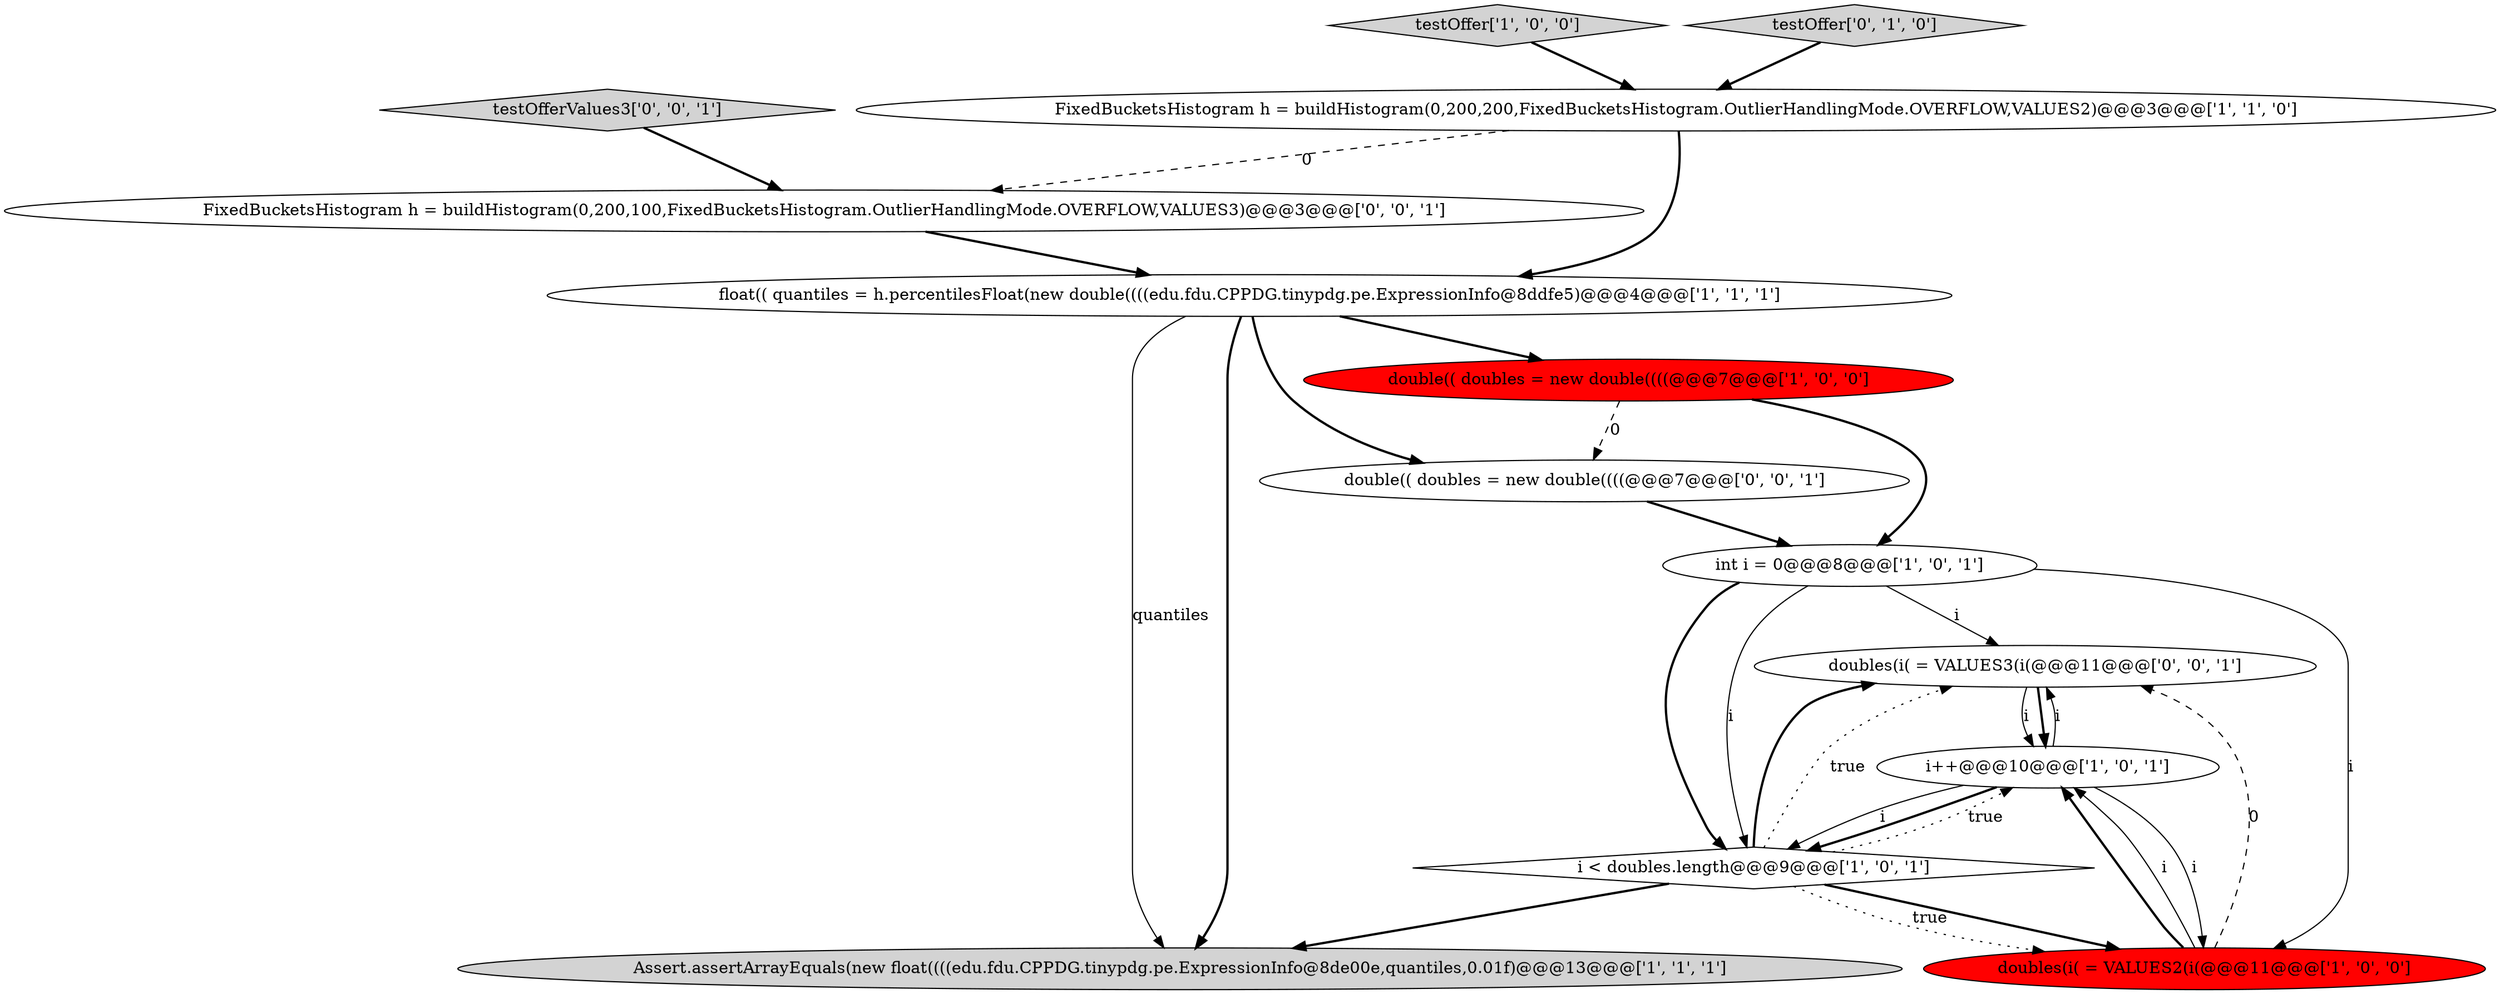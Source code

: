 digraph {
1 [style = filled, label = "int i = 0@@@8@@@['1', '0', '1']", fillcolor = white, shape = ellipse image = "AAA0AAABBB1BBB"];
13 [style = filled, label = "doubles(i( = VALUES3(i(@@@11@@@['0', '0', '1']", fillcolor = white, shape = ellipse image = "AAA0AAABBB3BBB"];
12 [style = filled, label = "double(( doubles = new double((((@@@7@@@['0', '0', '1']", fillcolor = white, shape = ellipse image = "AAA0AAABBB3BBB"];
11 [style = filled, label = "FixedBucketsHistogram h = buildHistogram(0,200,100,FixedBucketsHistogram.OutlierHandlingMode.OVERFLOW,VALUES3)@@@3@@@['0', '0', '1']", fillcolor = white, shape = ellipse image = "AAA0AAABBB3BBB"];
7 [style = filled, label = "Assert.assertArrayEquals(new float((((edu.fdu.CPPDG.tinypdg.pe.ExpressionInfo@8de00e,quantiles,0.01f)@@@13@@@['1', '1', '1']", fillcolor = lightgray, shape = ellipse image = "AAA0AAABBB1BBB"];
3 [style = filled, label = "i < doubles.length@@@9@@@['1', '0', '1']", fillcolor = white, shape = diamond image = "AAA0AAABBB1BBB"];
8 [style = filled, label = "testOffer['1', '0', '0']", fillcolor = lightgray, shape = diamond image = "AAA0AAABBB1BBB"];
10 [style = filled, label = "testOfferValues3['0', '0', '1']", fillcolor = lightgray, shape = diamond image = "AAA0AAABBB3BBB"];
5 [style = filled, label = "FixedBucketsHistogram h = buildHistogram(0,200,200,FixedBucketsHistogram.OutlierHandlingMode.OVERFLOW,VALUES2)@@@3@@@['1', '1', '0']", fillcolor = white, shape = ellipse image = "AAA0AAABBB1BBB"];
6 [style = filled, label = "doubles(i( = VALUES2(i(@@@11@@@['1', '0', '0']", fillcolor = red, shape = ellipse image = "AAA1AAABBB1BBB"];
9 [style = filled, label = "testOffer['0', '1', '0']", fillcolor = lightgray, shape = diamond image = "AAA0AAABBB2BBB"];
4 [style = filled, label = "float(( quantiles = h.percentilesFloat(new double((((edu.fdu.CPPDG.tinypdg.pe.ExpressionInfo@8ddfe5)@@@4@@@['1', '1', '1']", fillcolor = white, shape = ellipse image = "AAA0AAABBB1BBB"];
2 [style = filled, label = "double(( doubles = new double((((@@@7@@@['1', '0', '0']", fillcolor = red, shape = ellipse image = "AAA1AAABBB1BBB"];
0 [style = filled, label = "i++@@@10@@@['1', '0', '1']", fillcolor = white, shape = ellipse image = "AAA0AAABBB1BBB"];
0->3 [style = bold, label=""];
13->0 [style = solid, label="i"];
1->6 [style = solid, label="i"];
2->1 [style = bold, label=""];
0->13 [style = solid, label="i"];
11->4 [style = bold, label=""];
1->3 [style = bold, label=""];
3->6 [style = bold, label=""];
6->0 [style = bold, label=""];
4->2 [style = bold, label=""];
3->6 [style = dotted, label="true"];
12->1 [style = bold, label=""];
4->7 [style = bold, label=""];
6->0 [style = solid, label="i"];
2->12 [style = dashed, label="0"];
6->13 [style = dashed, label="0"];
8->5 [style = bold, label=""];
5->11 [style = dashed, label="0"];
3->7 [style = bold, label=""];
5->4 [style = bold, label=""];
0->3 [style = solid, label="i"];
3->0 [style = dotted, label="true"];
9->5 [style = bold, label=""];
4->12 [style = bold, label=""];
3->13 [style = bold, label=""];
1->3 [style = solid, label="i"];
4->7 [style = solid, label="quantiles"];
0->6 [style = solid, label="i"];
1->13 [style = solid, label="i"];
3->13 [style = dotted, label="true"];
13->0 [style = bold, label=""];
10->11 [style = bold, label=""];
}
